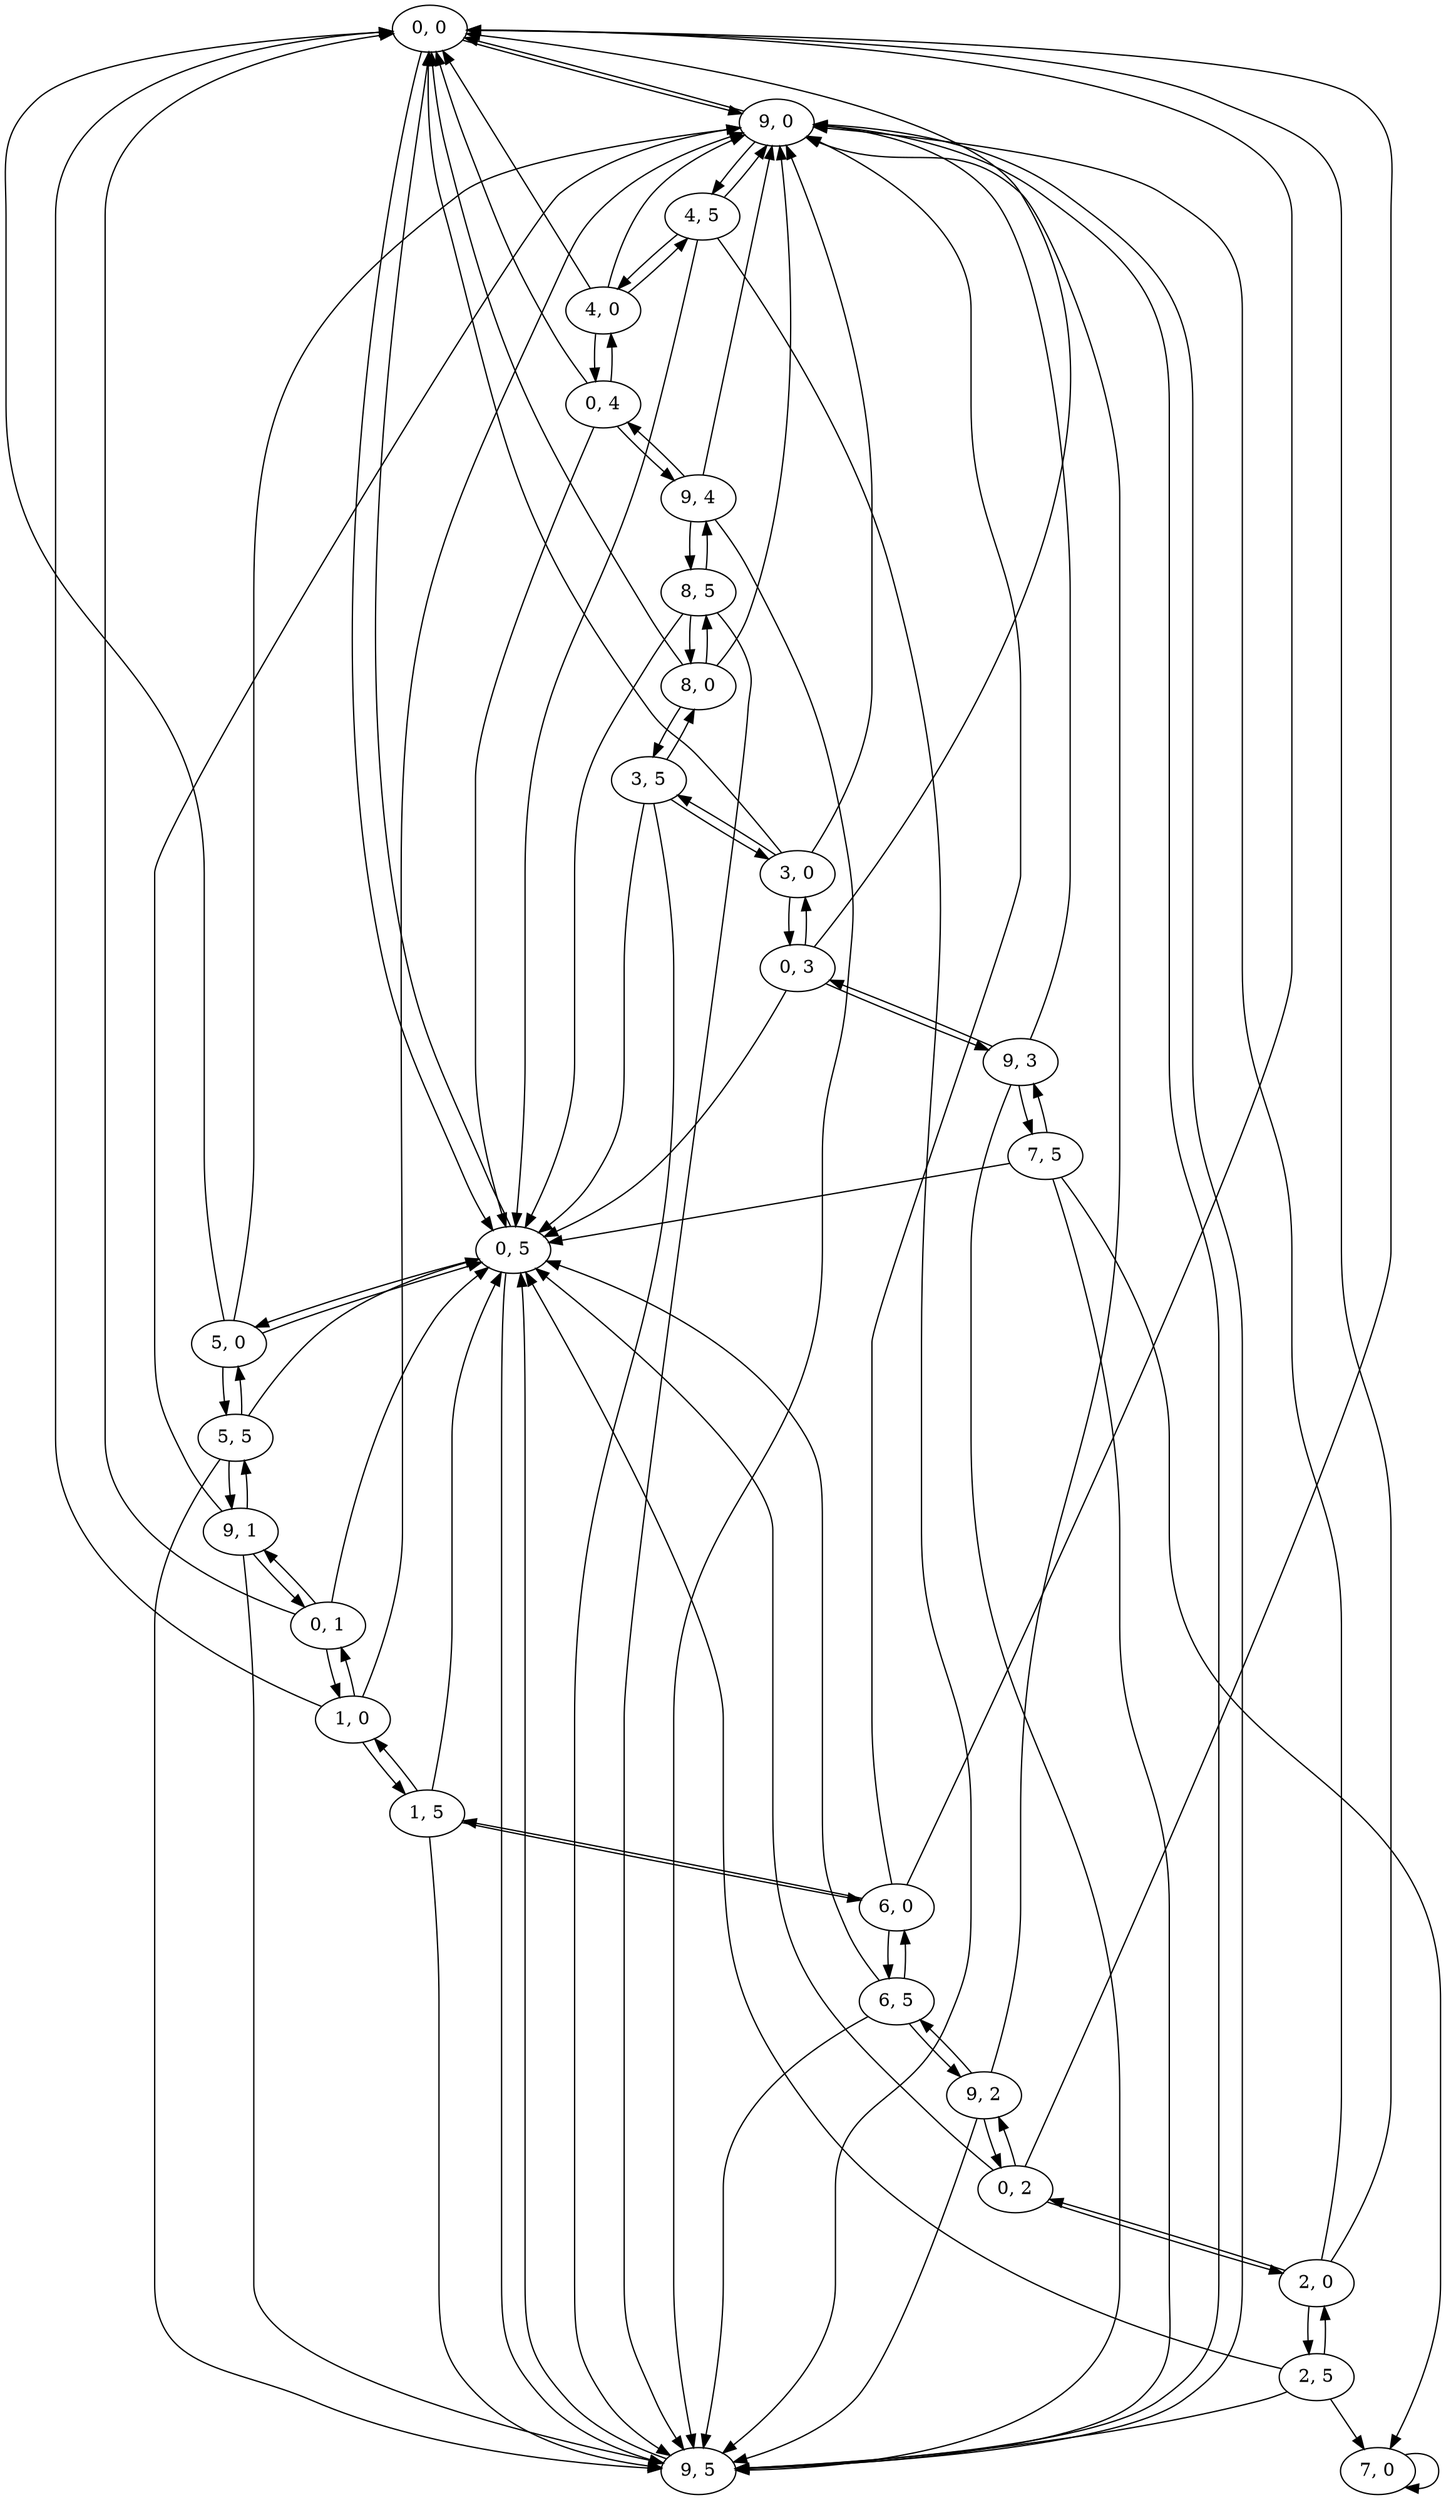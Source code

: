 digraph es {
	"0, 0" -> "9, 0"
	"0, 0" -> "0, 5"
	"0, 5" -> "9, 5"
	"0, 5" -> "0, 0"
	"0, 5" -> "5, 0"
	"5, 0" -> "0, 0"
	"5, 0" -> "9, 0"
	"5, 0" -> "0, 5"
	"5, 0" -> "5, 5"
	"5, 5" -> "0, 5"
	"5, 5" -> "9, 5"
	"5, 5" -> "5, 0"
	"5, 5" -> "9, 1"
	"9, 1" -> "0, 1"
	"9, 1" -> "5, 5"
	"9, 1" -> "9, 0"
	"9, 1" -> "9, 5"
	"9, 5" -> "0, 5"
	"9, 5" -> "9, 0"
	"9, 0" -> "0, 0"
	"9, 0" -> "4, 5"
	"9, 0" -> "9, 5"
	"4, 5" -> "0, 5"
	"4, 5" -> "9, 5"
	"4, 5" -> "4, 0"
	"4, 5" -> "9, 0"
	"4, 0" -> "0, 0"
	"4, 0" -> "9, 0"
	"4, 0" -> "0, 4"
	"4, 0" -> "4, 5"
	"0, 4" -> "9, 4"
	"0, 4" -> "0, 0"
	"0, 4" -> "0, 5"
	"0, 4" -> "4, 0"
	"9, 4" -> "0, 4"
	"9, 4" -> "8, 5"
	"9, 4" -> "9, 0"
	"9, 4" -> "9, 5"
	"8, 5" -> "0, 5"
	"8, 5" -> "9, 5"
	"8, 5" -> "8, 0"
	"8, 5" -> "9, 4"
	"8, 0" -> "0, 0"
	"8, 0" -> "9, 0"
	"8, 0" -> "3, 5"
	"8, 0" -> "8, 5"
	"3, 5" -> "0, 5"
	"3, 5" -> "9, 5"
	"3, 5" -> "3, 0"
	"3, 5" -> "8, 0"
	"3, 0" -> "0, 0"
	"3, 0" -> "9, 0"
	"3, 0" -> "0, 3"
	"3, 0" -> "3, 5"
	"0, 3" -> "9, 3"
	"0, 3" -> "0, 0"
	"0, 3" -> "0, 5"
	"0, 3" -> "3, 0"
	"9, 3" -> "0, 3"
	"9, 3" -> "7, 5"
	"9, 3" -> "9, 0"
	"9, 3" -> "9, 5"
	"7, 5" -> "0, 5"
	"7, 5" -> "9, 5"
	"7, 5" -> "7, 0"
	"7, 5" -> "9, 3"
	"7, 0" -> "7, 0"
	"0, 1" -> "9, 1"
	"0, 1" -> "0, 0"
	"0, 1" -> "0, 5"
	"0, 1" -> "1, 0"
	"1, 0" -> "0, 0"
	"1, 0" -> "9, 0"
	"1, 0" -> "0, 1"
	"1, 0" -> "1, 5"
	"1, 5" -> "0, 5"
	"1, 5" -> "9, 5"
	"1, 5" -> "1, 0"
	"1, 5" -> "6, 0"
	"6, 0" -> "0, 0"
	"6, 0" -> "9, 0"
	"6, 0" -> "1, 5"
	"6, 0" -> "6, 5"
	"6, 5" -> "0, 5"
	"6, 5" -> "9, 5"
	"6, 5" -> "6, 0"
	"6, 5" -> "9, 2"
	"9, 2" -> "0, 2"
	"9, 2" -> "6, 5"
	"9, 2" -> "9, 0"
	"9, 2" -> "9, 5"
	"0, 2" -> "9, 2"
	"0, 2" -> "0, 0"
	"0, 2" -> "0, 5"
	"0, 2" -> "2, 0"
	"2, 0" -> "0, 0"
	"2, 0" -> "9, 0"
	"2, 0" -> "0, 2"
	"2, 0" -> "2, 5"
	"2, 5" -> "0, 5"
	"2, 5" -> "9, 5"
	"2, 5" -> "2, 0"
	"2, 5" -> "7, 0"
}
